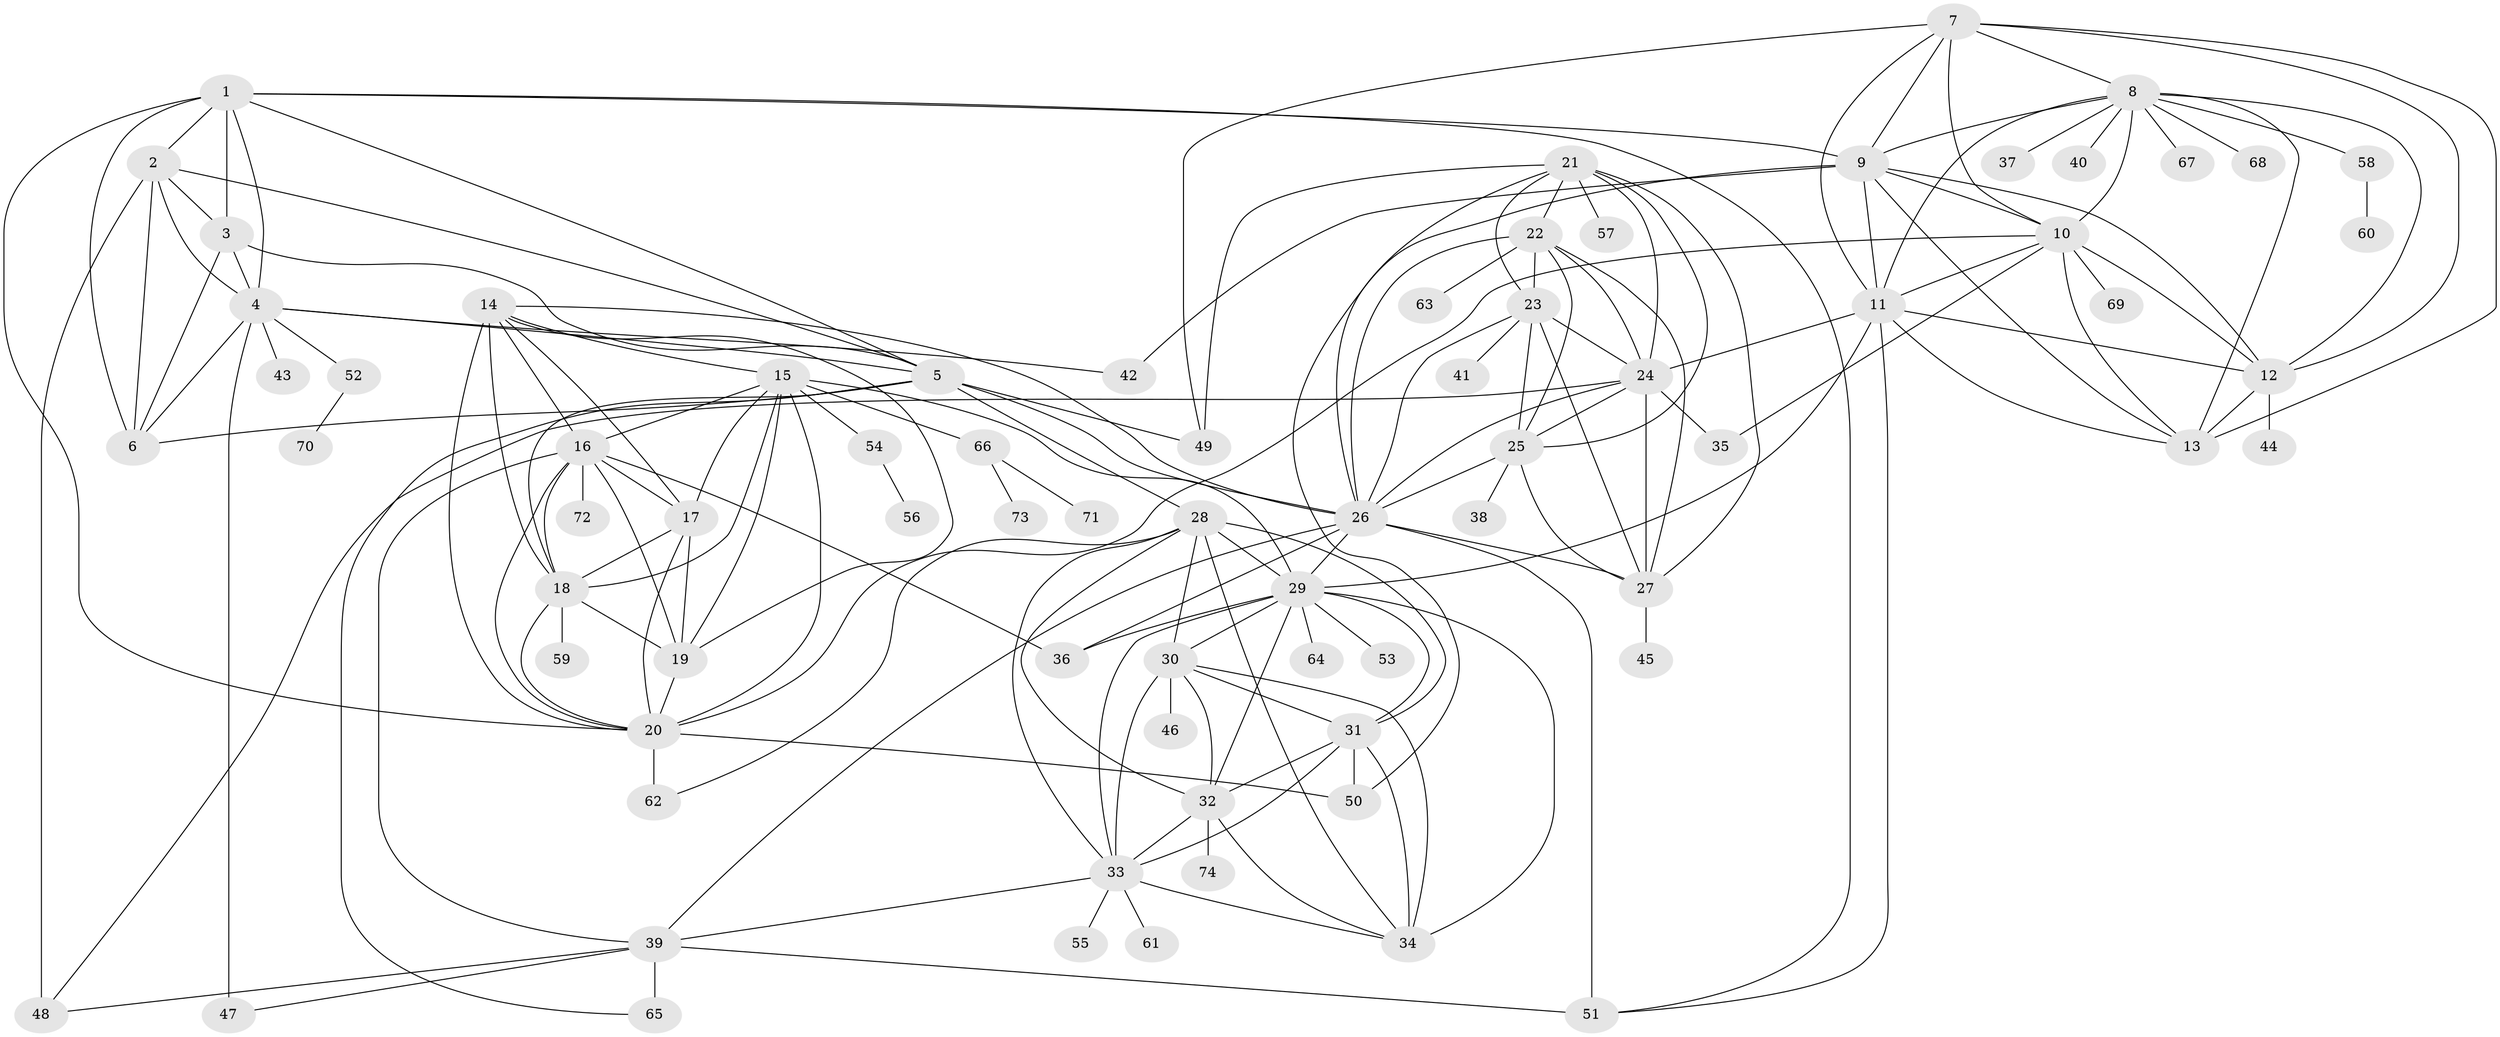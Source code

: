 // original degree distribution, {8: 0.06944444444444445, 11: 0.013888888888888888, 7: 0.020833333333333332, 13: 0.020833333333333332, 14: 0.006944444444444444, 6: 0.006944444444444444, 9: 0.041666666666666664, 12: 0.027777777777777776, 10: 0.034722222222222224, 1: 0.5347222222222222, 2: 0.1736111111111111, 3: 0.027777777777777776, 5: 0.006944444444444444, 4: 0.013888888888888888}
// Generated by graph-tools (version 1.1) at 2025/37/03/09/25 02:37:27]
// undirected, 74 vertices, 168 edges
graph export_dot {
graph [start="1"]
  node [color=gray90,style=filled];
  1;
  2;
  3;
  4;
  5;
  6;
  7;
  8;
  9;
  10;
  11;
  12;
  13;
  14;
  15;
  16;
  17;
  18;
  19;
  20;
  21;
  22;
  23;
  24;
  25;
  26;
  27;
  28;
  29;
  30;
  31;
  32;
  33;
  34;
  35;
  36;
  37;
  38;
  39;
  40;
  41;
  42;
  43;
  44;
  45;
  46;
  47;
  48;
  49;
  50;
  51;
  52;
  53;
  54;
  55;
  56;
  57;
  58;
  59;
  60;
  61;
  62;
  63;
  64;
  65;
  66;
  67;
  68;
  69;
  70;
  71;
  72;
  73;
  74;
  1 -- 2 [weight=2.0];
  1 -- 3 [weight=2.0];
  1 -- 4 [weight=2.0];
  1 -- 5 [weight=2.0];
  1 -- 6 [weight=4.0];
  1 -- 9 [weight=1.0];
  1 -- 20 [weight=1.0];
  1 -- 51 [weight=1.0];
  2 -- 3 [weight=1.0];
  2 -- 4 [weight=1.0];
  2 -- 5 [weight=1.0];
  2 -- 6 [weight=1.0];
  2 -- 48 [weight=4.0];
  3 -- 4 [weight=1.0];
  3 -- 5 [weight=1.0];
  3 -- 6 [weight=1.0];
  4 -- 5 [weight=1.0];
  4 -- 6 [weight=1.0];
  4 -- 42 [weight=1.0];
  4 -- 43 [weight=1.0];
  4 -- 47 [weight=3.0];
  4 -- 52 [weight=1.0];
  5 -- 6 [weight=1.0];
  5 -- 18 [weight=1.0];
  5 -- 26 [weight=1.0];
  5 -- 28 [weight=1.0];
  5 -- 49 [weight=3.0];
  5 -- 65 [weight=1.0];
  7 -- 8 [weight=1.0];
  7 -- 9 [weight=1.0];
  7 -- 10 [weight=1.0];
  7 -- 11 [weight=1.0];
  7 -- 12 [weight=1.0];
  7 -- 13 [weight=1.0];
  7 -- 49 [weight=1.0];
  8 -- 9 [weight=1.0];
  8 -- 10 [weight=1.0];
  8 -- 11 [weight=1.0];
  8 -- 12 [weight=1.0];
  8 -- 13 [weight=1.0];
  8 -- 37 [weight=1.0];
  8 -- 40 [weight=1.0];
  8 -- 58 [weight=1.0];
  8 -- 67 [weight=1.0];
  8 -- 68 [weight=1.0];
  9 -- 10 [weight=1.0];
  9 -- 11 [weight=1.0];
  9 -- 12 [weight=1.0];
  9 -- 13 [weight=1.0];
  9 -- 42 [weight=3.0];
  9 -- 50 [weight=1.0];
  10 -- 11 [weight=1.0];
  10 -- 12 [weight=1.0];
  10 -- 13 [weight=1.0];
  10 -- 20 [weight=1.0];
  10 -- 35 [weight=1.0];
  10 -- 69 [weight=1.0];
  11 -- 12 [weight=1.0];
  11 -- 13 [weight=1.0];
  11 -- 24 [weight=1.0];
  11 -- 29 [weight=1.0];
  11 -- 51 [weight=1.0];
  12 -- 13 [weight=1.0];
  12 -- 44 [weight=1.0];
  14 -- 15 [weight=1.0];
  14 -- 16 [weight=1.0];
  14 -- 17 [weight=1.0];
  14 -- 18 [weight=1.0];
  14 -- 19 [weight=1.0];
  14 -- 20 [weight=1.0];
  14 -- 26 [weight=1.0];
  15 -- 16 [weight=1.0];
  15 -- 17 [weight=1.0];
  15 -- 18 [weight=1.0];
  15 -- 19 [weight=1.0];
  15 -- 20 [weight=1.0];
  15 -- 29 [weight=1.0];
  15 -- 54 [weight=1.0];
  15 -- 66 [weight=1.0];
  16 -- 17 [weight=1.0];
  16 -- 18 [weight=1.0];
  16 -- 19 [weight=1.0];
  16 -- 20 [weight=1.0];
  16 -- 36 [weight=1.0];
  16 -- 39 [weight=1.0];
  16 -- 72 [weight=1.0];
  17 -- 18 [weight=2.0];
  17 -- 19 [weight=1.0];
  17 -- 20 [weight=1.0];
  18 -- 19 [weight=1.0];
  18 -- 20 [weight=1.0];
  18 -- 59 [weight=1.0];
  19 -- 20 [weight=1.0];
  20 -- 50 [weight=1.0];
  20 -- 62 [weight=2.0];
  21 -- 22 [weight=1.0];
  21 -- 23 [weight=1.0];
  21 -- 24 [weight=1.0];
  21 -- 25 [weight=1.0];
  21 -- 26 [weight=1.0];
  21 -- 27 [weight=1.0];
  21 -- 49 [weight=1.0];
  21 -- 57 [weight=1.0];
  22 -- 23 [weight=1.0];
  22 -- 24 [weight=1.0];
  22 -- 25 [weight=1.0];
  22 -- 26 [weight=1.0];
  22 -- 27 [weight=1.0];
  22 -- 63 [weight=1.0];
  23 -- 24 [weight=1.0];
  23 -- 25 [weight=1.0];
  23 -- 26 [weight=1.0];
  23 -- 27 [weight=1.0];
  23 -- 41 [weight=2.0];
  24 -- 25 [weight=1.0];
  24 -- 26 [weight=1.0];
  24 -- 27 [weight=1.0];
  24 -- 35 [weight=3.0];
  24 -- 48 [weight=1.0];
  25 -- 26 [weight=1.0];
  25 -- 27 [weight=1.0];
  25 -- 38 [weight=2.0];
  26 -- 27 [weight=1.0];
  26 -- 29 [weight=1.0];
  26 -- 36 [weight=1.0];
  26 -- 39 [weight=1.0];
  26 -- 51 [weight=1.0];
  27 -- 45 [weight=2.0];
  28 -- 29 [weight=1.0];
  28 -- 30 [weight=1.0];
  28 -- 31 [weight=1.0];
  28 -- 32 [weight=1.0];
  28 -- 33 [weight=1.0];
  28 -- 34 [weight=1.0];
  28 -- 62 [weight=1.0];
  29 -- 30 [weight=1.0];
  29 -- 31 [weight=1.0];
  29 -- 32 [weight=1.0];
  29 -- 33 [weight=1.0];
  29 -- 34 [weight=1.0];
  29 -- 36 [weight=1.0];
  29 -- 53 [weight=1.0];
  29 -- 64 [weight=1.0];
  30 -- 31 [weight=1.0];
  30 -- 32 [weight=1.0];
  30 -- 33 [weight=1.0];
  30 -- 34 [weight=1.0];
  30 -- 46 [weight=4.0];
  31 -- 32 [weight=1.0];
  31 -- 33 [weight=1.0];
  31 -- 34 [weight=2.0];
  31 -- 50 [weight=2.0];
  32 -- 33 [weight=1.0];
  32 -- 34 [weight=1.0];
  32 -- 74 [weight=1.0];
  33 -- 34 [weight=1.0];
  33 -- 39 [weight=1.0];
  33 -- 55 [weight=1.0];
  33 -- 61 [weight=1.0];
  39 -- 47 [weight=1.0];
  39 -- 48 [weight=1.0];
  39 -- 51 [weight=2.0];
  39 -- 65 [weight=2.0];
  52 -- 70 [weight=1.0];
  54 -- 56 [weight=1.0];
  58 -- 60 [weight=1.0];
  66 -- 71 [weight=1.0];
  66 -- 73 [weight=1.0];
}

